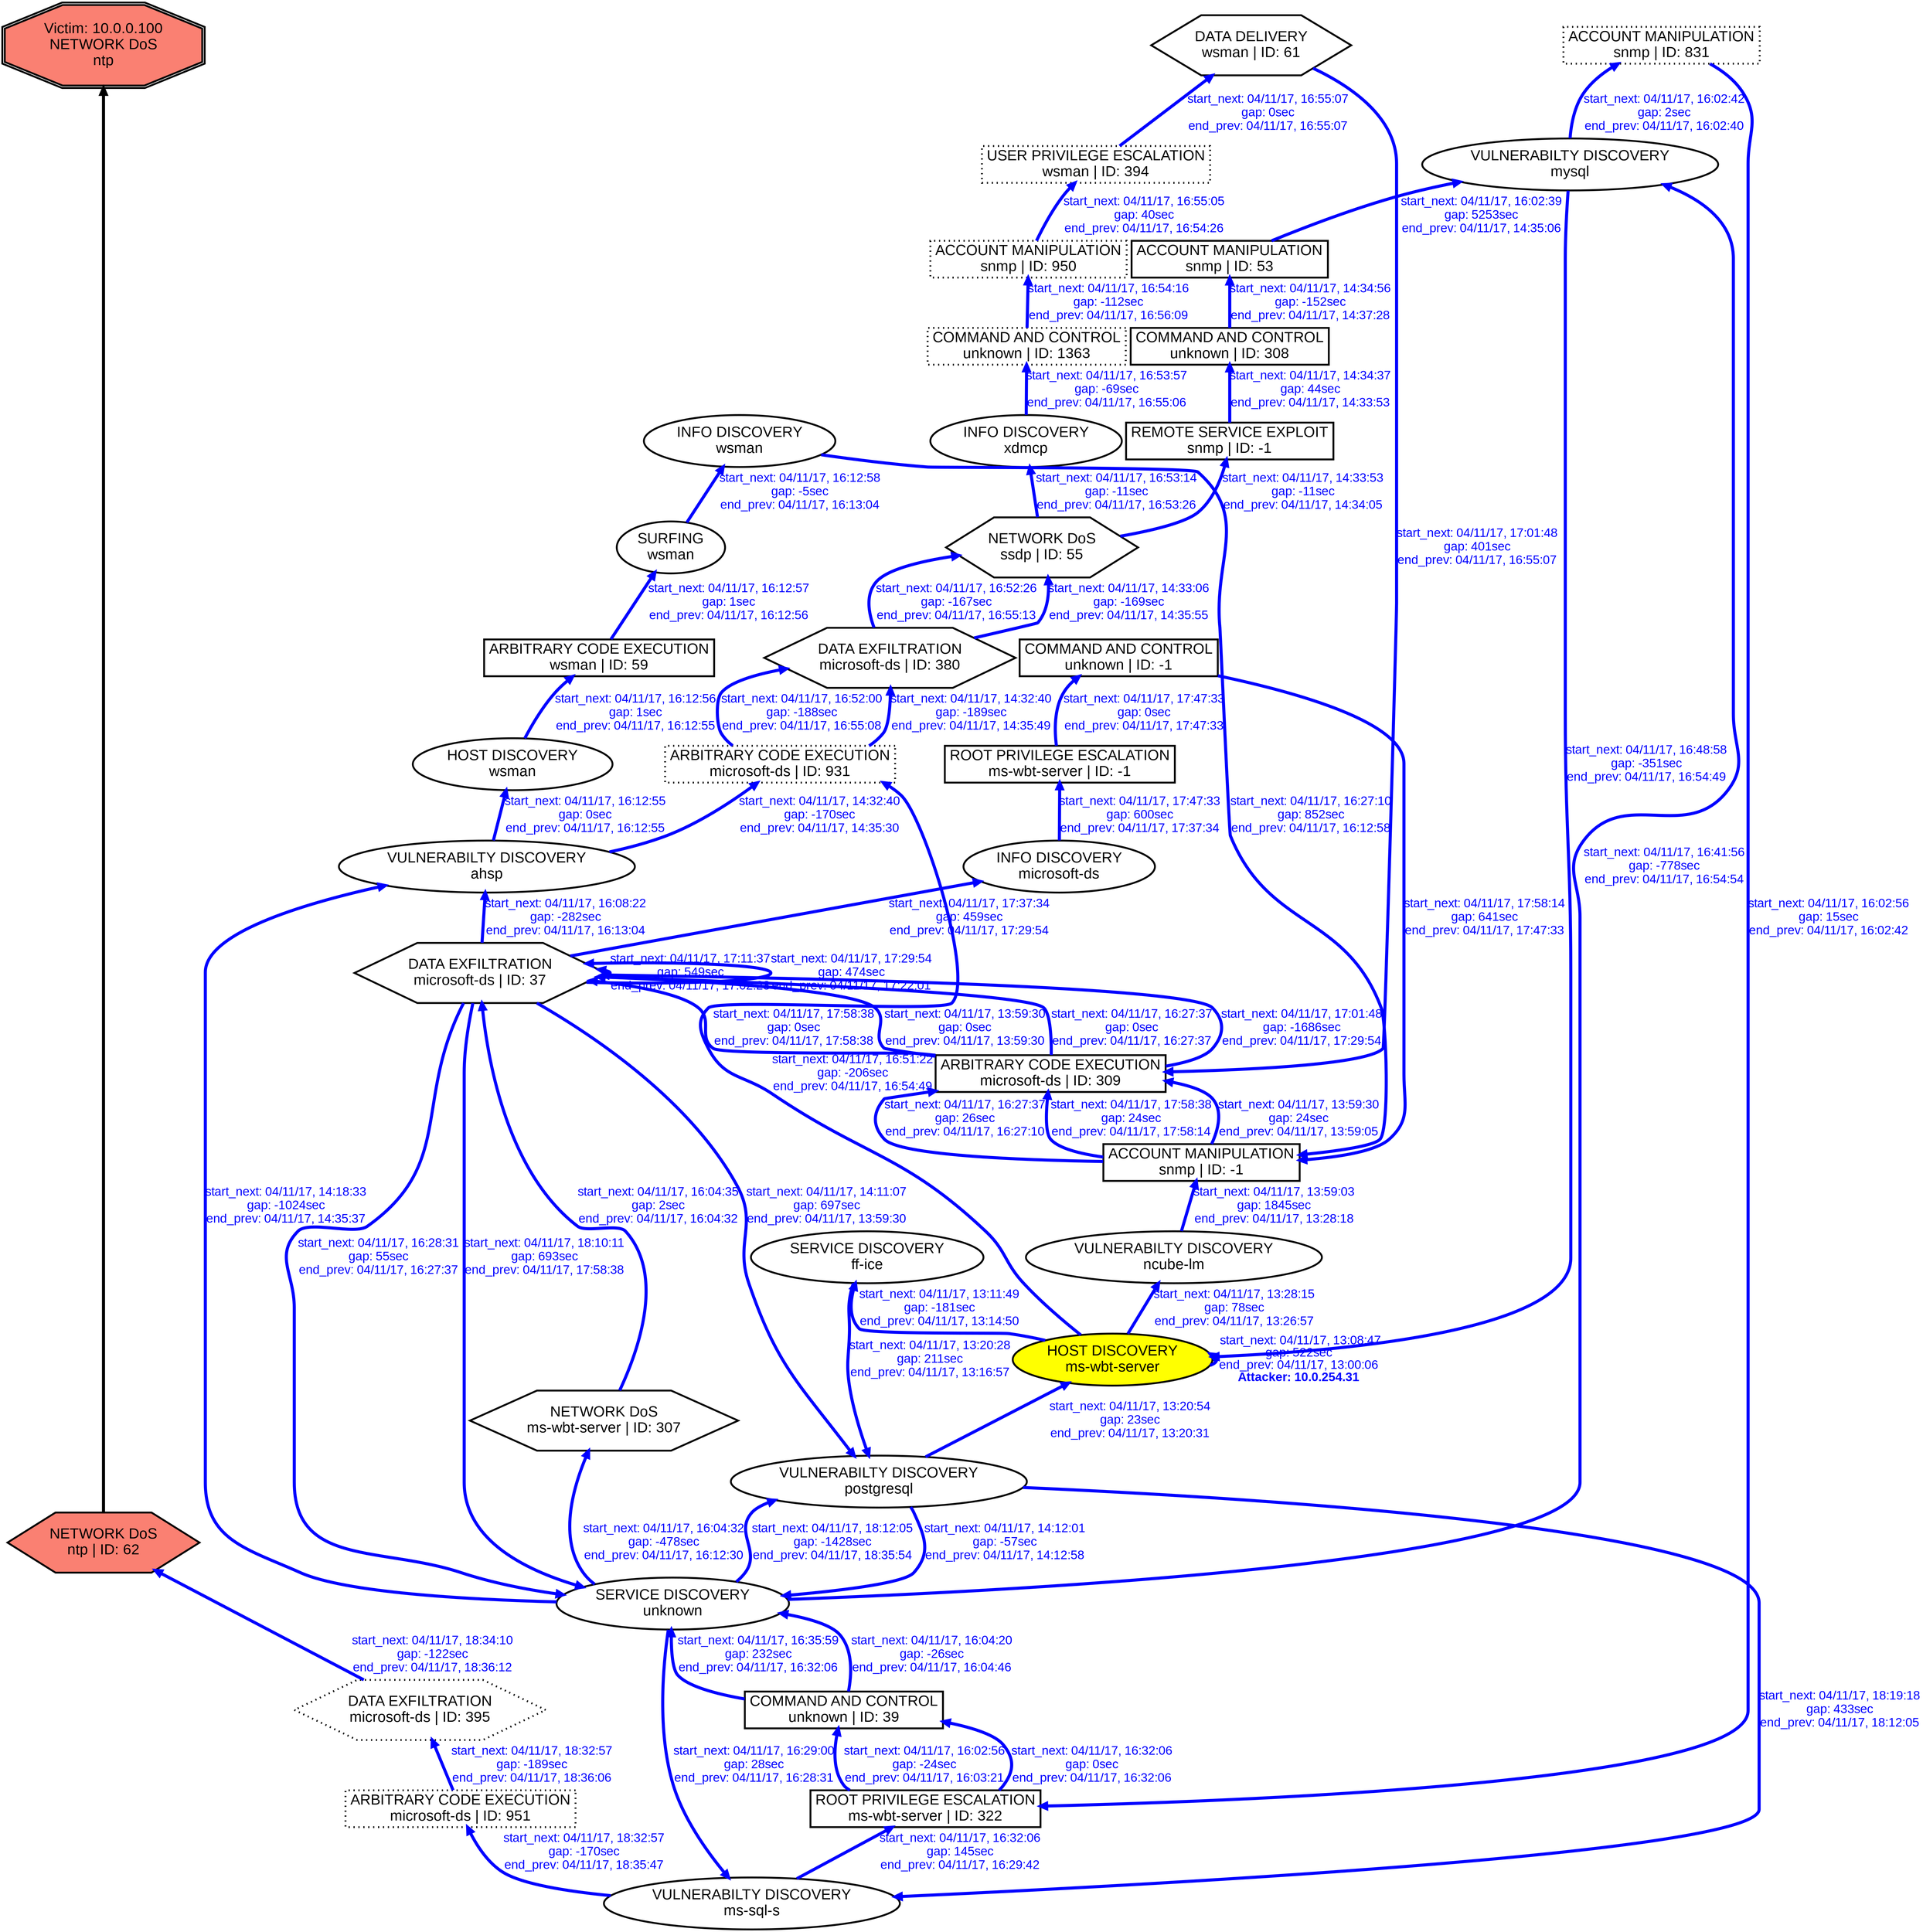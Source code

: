 digraph NETWORKDOSntp {
rankdir="BT"; 
 graph [ nodesep="0.1", ranksep="0.02"] 
 node [ fontname=Arial, fontsize=24,penwidth=3]; 
 edge [ fontname=Arial, fontsize=20,penwidth=5 ];
"Victim: 10.0.0.100
NETWORK DoS
ntp" [shape=doubleoctagon, style=filled, fillcolor=salmon];
{ rank = max; "Victim: 10.0.0.100
NETWORK DoS
ntp"}
"NETWORK DoS
ntp | ID: 62" -> "Victim: 10.0.0.100
NETWORK DoS
ntp"
"NETWORK DoS
ntp | ID: 62" [style=filled, fillcolor= salmon]
{ rank=same; "NETWORK DoS
ntp | ID: 62"}
"HOST DISCOVERY
ms-wbt-server" [style=filled, fillcolor= yellow]
"HOST DISCOVERY
ms-wbt-server" -> "HOST DISCOVERY
ms-wbt-server" [ color=blue] [label=<<font color="blue"> start_next: 04/11/17, 13:08:47<br/>gap: 522sec<br/>end_prev: 04/11/17, 13:00:06</font><br/><font color="blue"><b>Attacker: 10.0.254.31</b></font>>]
"HOST DISCOVERY
ms-wbt-server" -> "SERVICE DISCOVERY
ff-ice" [ label="start_next: 04/11/17, 13:11:49
gap: -181sec
end_prev: 04/11/17, 13:14:50"][ fontcolor="blue" color=blue]
"SERVICE DISCOVERY
ff-ice" -> "VULNERABILTY DISCOVERY
postgresql" [ label="start_next: 04/11/17, 13:20:28
gap: 211sec
end_prev: 04/11/17, 13:16:57"][ fontcolor="blue" color=blue]
"VULNERABILTY DISCOVERY
postgresql" -> "HOST DISCOVERY
ms-wbt-server" [ label="start_next: 04/11/17, 13:20:54
gap: 23sec
end_prev: 04/11/17, 13:20:31"][ fontcolor="blue" color=blue]
"HOST DISCOVERY
ms-wbt-server" -> "VULNERABILTY DISCOVERY
ncube-lm" [ label="start_next: 04/11/17, 13:28:15
gap: 78sec
end_prev: 04/11/17, 13:26:57"][ fontcolor="blue" color=blue]
"VULNERABILTY DISCOVERY
ncube-lm" -> "ACCOUNT MANIPULATION
snmp | ID: -1" [ label="start_next: 04/11/17, 13:59:03
gap: 1845sec
end_prev: 04/11/17, 13:28:18"][ fontcolor="blue" color=blue]
"ACCOUNT MANIPULATION
snmp | ID: -1" -> "ARBITRARY CODE EXECUTION
microsoft-ds | ID: 309" [ label="start_next: 04/11/17, 13:59:30
gap: 24sec
end_prev: 04/11/17, 13:59:05"][ fontcolor="blue" color=blue]
"ARBITRARY CODE EXECUTION
microsoft-ds | ID: 309" -> "DATA EXFILTRATION
microsoft-ds | ID: 37" [ label="start_next: 04/11/17, 13:59:30
gap: 0sec
end_prev: 04/11/17, 13:59:30"][ fontcolor="blue" color=blue]
"DATA EXFILTRATION
microsoft-ds | ID: 37" -> "VULNERABILTY DISCOVERY
postgresql" [ label="start_next: 04/11/17, 14:11:07
gap: 697sec
end_prev: 04/11/17, 13:59:30"][ fontcolor="blue" color=blue]
"VULNERABILTY DISCOVERY
postgresql" -> "SERVICE DISCOVERY
unknown" [ label="start_next: 04/11/17, 14:12:01
gap: -57sec
end_prev: 04/11/17, 14:12:58"][ fontcolor="blue" color=blue]
"SERVICE DISCOVERY
unknown" -> "VULNERABILTY DISCOVERY
ahsp" [ label="start_next: 04/11/17, 14:18:33
gap: -1024sec
end_prev: 04/11/17, 14:35:37"][ fontcolor="blue" color=blue]
"VULNERABILTY DISCOVERY
ahsp" -> "ARBITRARY CODE EXECUTION
microsoft-ds | ID: 931" [ label="start_next: 04/11/17, 14:32:40
gap: -170sec
end_prev: 04/11/17, 14:35:30"][ fontcolor="blue" color=blue]
"ARBITRARY CODE EXECUTION
microsoft-ds | ID: 931" -> "DATA EXFILTRATION
microsoft-ds | ID: 380" [ label="start_next: 04/11/17, 14:32:40
gap: -189sec
end_prev: 04/11/17, 14:35:49"][ fontcolor="blue" color=blue]
"DATA EXFILTRATION
microsoft-ds | ID: 380" -> "NETWORK DoS
ssdp | ID: 55" [ label="start_next: 04/11/17, 14:33:06
gap: -169sec
end_prev: 04/11/17, 14:35:55"][ fontcolor="blue" color=blue]
"NETWORK DoS
ssdp | ID: 55" -> "REMOTE SERVICE EXPLOIT
snmp | ID: -1" [ label="start_next: 04/11/17, 14:33:53
gap: -11sec
end_prev: 04/11/17, 14:34:05"][ fontcolor="blue" color=blue]
"REMOTE SERVICE EXPLOIT
snmp | ID: -1" -> "COMMAND AND CONTROL
unknown | ID: 308" [ label="start_next: 04/11/17, 14:34:37
gap: 44sec
end_prev: 04/11/17, 14:33:53"][ fontcolor="blue" color=blue]
"COMMAND AND CONTROL
unknown | ID: 308" -> "ACCOUNT MANIPULATION
snmp | ID: 53" [ label="start_next: 04/11/17, 14:34:56
gap: -152sec
end_prev: 04/11/17, 14:37:28"][ fontcolor="blue" color=blue]
"ACCOUNT MANIPULATION
snmp | ID: 53" -> "VULNERABILTY DISCOVERY
mysql" [ label="start_next: 04/11/17, 16:02:39
gap: 5253sec
end_prev: 04/11/17, 14:35:06"][ fontcolor="blue" color=blue]
"VULNERABILTY DISCOVERY
mysql" -> "ACCOUNT MANIPULATION
snmp | ID: 831" [ label="start_next: 04/11/17, 16:02:42
gap: 2sec
end_prev: 04/11/17, 16:02:40"][ fontcolor="blue" color=blue]
"ACCOUNT MANIPULATION
snmp | ID: 831" -> "ROOT PRIVILEGE ESCALATION
ms-wbt-server | ID: 322" [ label="start_next: 04/11/17, 16:02:56
gap: 15sec
end_prev: 04/11/17, 16:02:42"][ fontcolor="blue" color=blue]
"ROOT PRIVILEGE ESCALATION
ms-wbt-server | ID: 322" -> "COMMAND AND CONTROL
unknown | ID: 39" [ label="start_next: 04/11/17, 16:02:56
gap: -24sec
end_prev: 04/11/17, 16:03:21"][ fontcolor="blue" color=blue]
"COMMAND AND CONTROL
unknown | ID: 39" -> "SERVICE DISCOVERY
unknown" [ label="start_next: 04/11/17, 16:04:20
gap: -26sec
end_prev: 04/11/17, 16:04:46"][ fontcolor="blue" color=blue]
"SERVICE DISCOVERY
unknown" -> "NETWORK DoS
ms-wbt-server | ID: 307" [ label="start_next: 04/11/17, 16:04:32
gap: -478sec
end_prev: 04/11/17, 16:12:30"][ fontcolor="blue" color=blue]
"NETWORK DoS
ms-wbt-server | ID: 307" -> "DATA EXFILTRATION
microsoft-ds | ID: 37" [ label="start_next: 04/11/17, 16:04:35
gap: 2sec
end_prev: 04/11/17, 16:04:32"][ fontcolor="blue" color=blue]
"DATA EXFILTRATION
microsoft-ds | ID: 37" -> "VULNERABILTY DISCOVERY
ahsp" [ label="start_next: 04/11/17, 16:08:22
gap: -282sec
end_prev: 04/11/17, 16:13:04"][ fontcolor="blue" color=blue]
"VULNERABILTY DISCOVERY
ahsp" -> "HOST DISCOVERY
wsman" [ label="start_next: 04/11/17, 16:12:55
gap: 0sec
end_prev: 04/11/17, 16:12:55"][ fontcolor="blue" color=blue]
"HOST DISCOVERY
wsman" -> "ARBITRARY CODE EXECUTION
wsman | ID: 59" [ label="start_next: 04/11/17, 16:12:56
gap: 1sec
end_prev: 04/11/17, 16:12:55"][ fontcolor="blue" color=blue]
"ARBITRARY CODE EXECUTION
wsman | ID: 59" -> "SURFING
wsman" [ label="start_next: 04/11/17, 16:12:57
gap: 1sec
end_prev: 04/11/17, 16:12:56"][ fontcolor="blue" color=blue]
"SURFING
wsman" -> "INFO DISCOVERY
wsman" [ label="start_next: 04/11/17, 16:12:58
gap: -5sec
end_prev: 04/11/17, 16:13:04"][ fontcolor="blue" color=blue]
"INFO DISCOVERY
wsman" -> "ACCOUNT MANIPULATION
snmp | ID: -1" [ label="start_next: 04/11/17, 16:27:10
gap: 852sec
end_prev: 04/11/17, 16:12:58"][ fontcolor="blue" color=blue]
"ACCOUNT MANIPULATION
snmp | ID: -1" -> "ARBITRARY CODE EXECUTION
microsoft-ds | ID: 309" [ label="start_next: 04/11/17, 16:27:37
gap: 26sec
end_prev: 04/11/17, 16:27:10"][ fontcolor="blue" color=blue]
"ARBITRARY CODE EXECUTION
microsoft-ds | ID: 309" -> "DATA EXFILTRATION
microsoft-ds | ID: 37" [ label="start_next: 04/11/17, 16:27:37
gap: 0sec
end_prev: 04/11/17, 16:27:37"][ fontcolor="blue" color=blue]
"DATA EXFILTRATION
microsoft-ds | ID: 37" -> "SERVICE DISCOVERY
unknown" [ label="start_next: 04/11/17, 16:28:31
gap: 55sec
end_prev: 04/11/17, 16:27:37"][ fontcolor="blue" color=blue]
"SERVICE DISCOVERY
unknown" -> "VULNERABILTY DISCOVERY
ms-sql-s" [ label="start_next: 04/11/17, 16:29:00
gap: 28sec
end_prev: 04/11/17, 16:28:31"][ fontcolor="blue" color=blue]
"VULNERABILTY DISCOVERY
ms-sql-s" -> "ROOT PRIVILEGE ESCALATION
ms-wbt-server | ID: 322" [ label="start_next: 04/11/17, 16:32:06
gap: 145sec
end_prev: 04/11/17, 16:29:42"][ fontcolor="blue" color=blue]
"ROOT PRIVILEGE ESCALATION
ms-wbt-server | ID: 322" -> "COMMAND AND CONTROL
unknown | ID: 39" [ label="start_next: 04/11/17, 16:32:06
gap: 0sec
end_prev: 04/11/17, 16:32:06"][ fontcolor="blue" color=blue]
"COMMAND AND CONTROL
unknown | ID: 39" -> "SERVICE DISCOVERY
unknown" [ label="start_next: 04/11/17, 16:35:59
gap: 232sec
end_prev: 04/11/17, 16:32:06"][ fontcolor="blue" color=blue]
"SERVICE DISCOVERY
unknown" -> "VULNERABILTY DISCOVERY
mysql" [ label="start_next: 04/11/17, 16:41:56
gap: -778sec
end_prev: 04/11/17, 16:54:54"][ fontcolor="blue" color=blue]
"VULNERABILTY DISCOVERY
mysql" -> "HOST DISCOVERY
ms-wbt-server" [ label="start_next: 04/11/17, 16:48:58
gap: -351sec
end_prev: 04/11/17, 16:54:49"][ fontcolor="blue" color=blue]
"HOST DISCOVERY
ms-wbt-server" -> "ARBITRARY CODE EXECUTION
microsoft-ds | ID: 931" [ label="start_next: 04/11/17, 16:51:22
gap: -206sec
end_prev: 04/11/17, 16:54:49"][ fontcolor="blue" color=blue]
"ARBITRARY CODE EXECUTION
microsoft-ds | ID: 931" -> "DATA EXFILTRATION
microsoft-ds | ID: 380" [ label="start_next: 04/11/17, 16:52:00
gap: -188sec
end_prev: 04/11/17, 16:55:08"][ fontcolor="blue" color=blue]
"DATA EXFILTRATION
microsoft-ds | ID: 380" -> "NETWORK DoS
ssdp | ID: 55" [ label="start_next: 04/11/17, 16:52:26
gap: -167sec
end_prev: 04/11/17, 16:55:13"][ fontcolor="blue" color=blue]
"NETWORK DoS
ssdp | ID: 55" -> "INFO DISCOVERY
xdmcp" [ label="start_next: 04/11/17, 16:53:14
gap: -11sec
end_prev: 04/11/17, 16:53:26"][ fontcolor="blue" color=blue]
"INFO DISCOVERY
xdmcp" -> "COMMAND AND CONTROL
unknown | ID: 1363" [ label="start_next: 04/11/17, 16:53:57
gap: -69sec
end_prev: 04/11/17, 16:55:06"][ fontcolor="blue" color=blue]
"COMMAND AND CONTROL
unknown | ID: 1363" -> "ACCOUNT MANIPULATION
snmp | ID: 950" [ label="start_next: 04/11/17, 16:54:16
gap: -112sec
end_prev: 04/11/17, 16:56:09"][ fontcolor="blue" color=blue]
"ACCOUNT MANIPULATION
snmp | ID: 950" -> "USER PRIVILEGE ESCALATION
wsman | ID: 394" [ label="start_next: 04/11/17, 16:55:05
gap: 40sec
end_prev: 04/11/17, 16:54:26"][ fontcolor="blue" color=blue]
"USER PRIVILEGE ESCALATION
wsman | ID: 394" -> "DATA DELIVERY
wsman | ID: 61" [ label="start_next: 04/11/17, 16:55:07
gap: 0sec
end_prev: 04/11/17, 16:55:07"][ fontcolor="blue" color=blue]
"DATA DELIVERY
wsman | ID: 61" -> "ARBITRARY CODE EXECUTION
microsoft-ds | ID: 309" [ label="start_next: 04/11/17, 17:01:48
gap: 401sec
end_prev: 04/11/17, 16:55:07"][ fontcolor="blue" color=blue]
"ARBITRARY CODE EXECUTION
microsoft-ds | ID: 309" -> "DATA EXFILTRATION
microsoft-ds | ID: 37" [ label="start_next: 04/11/17, 17:01:48
gap: -1686sec
end_prev: 04/11/17, 17:29:54"][ fontcolor="blue" color=blue]
"DATA EXFILTRATION
microsoft-ds | ID: 37" -> "DATA EXFILTRATION
microsoft-ds | ID: 37" [ label="start_next: 04/11/17, 17:11:37
gap: 549sec
end_prev: 04/11/17, 17:02:28"][ fontcolor="blue" color=blue]
"DATA EXFILTRATION
microsoft-ds | ID: 37" -> "DATA EXFILTRATION
microsoft-ds | ID: 37" [ label="start_next: 04/11/17, 17:29:54
gap: 474sec
end_prev: 04/11/17, 17:22:01"][ fontcolor="blue" color=blue]
"DATA EXFILTRATION
microsoft-ds | ID: 37" -> "INFO DISCOVERY
microsoft-ds" [ label="start_next: 04/11/17, 17:37:34
gap: 459sec
end_prev: 04/11/17, 17:29:54"][ fontcolor="blue" color=blue]
"INFO DISCOVERY
microsoft-ds" -> "ROOT PRIVILEGE ESCALATION
ms-wbt-server | ID: -1" [ label="start_next: 04/11/17, 17:47:33
gap: 600sec
end_prev: 04/11/17, 17:37:34"][ fontcolor="blue" color=blue]
"ROOT PRIVILEGE ESCALATION
ms-wbt-server | ID: -1" -> "COMMAND AND CONTROL
unknown | ID: -1" [ label="start_next: 04/11/17, 17:47:33
gap: 0sec
end_prev: 04/11/17, 17:47:33"][ fontcolor="blue" color=blue]
"COMMAND AND CONTROL
unknown | ID: -1" -> "ACCOUNT MANIPULATION
snmp | ID: -1" [ label="start_next: 04/11/17, 17:58:14
gap: 641sec
end_prev: 04/11/17, 17:47:33"][ fontcolor="blue" color=blue]
"ACCOUNT MANIPULATION
snmp | ID: -1" -> "ARBITRARY CODE EXECUTION
microsoft-ds | ID: 309" [ label="start_next: 04/11/17, 17:58:38
gap: 24sec
end_prev: 04/11/17, 17:58:14"][ fontcolor="blue" color=blue]
"ARBITRARY CODE EXECUTION
microsoft-ds | ID: 309" -> "DATA EXFILTRATION
microsoft-ds | ID: 37" [ label="start_next: 04/11/17, 17:58:38
gap: 0sec
end_prev: 04/11/17, 17:58:38"][ fontcolor="blue" color=blue]
"DATA EXFILTRATION
microsoft-ds | ID: 37" -> "SERVICE DISCOVERY
unknown" [ label="start_next: 04/11/17, 18:10:11
gap: 693sec
end_prev: 04/11/17, 17:58:38"][ fontcolor="blue" color=blue]
"SERVICE DISCOVERY
unknown" -> "VULNERABILTY DISCOVERY
postgresql" [ label="start_next: 04/11/17, 18:12:05
gap: -1428sec
end_prev: 04/11/17, 18:35:54"][ fontcolor="blue" color=blue]
"VULNERABILTY DISCOVERY
postgresql" -> "VULNERABILTY DISCOVERY
ms-sql-s" [ label="start_next: 04/11/17, 18:19:18
gap: 433sec
end_prev: 04/11/17, 18:12:05"][ fontcolor="blue" color=blue]
"VULNERABILTY DISCOVERY
ms-sql-s" -> "ARBITRARY CODE EXECUTION
microsoft-ds | ID: 951" [ label="start_next: 04/11/17, 18:32:57
gap: -170sec
end_prev: 04/11/17, 18:35:47"][ fontcolor="blue" color=blue]
"ARBITRARY CODE EXECUTION
microsoft-ds | ID: 951" -> "DATA EXFILTRATION
microsoft-ds | ID: 395" [ label="start_next: 04/11/17, 18:32:57
gap: -189sec
end_prev: 04/11/17, 18:36:06"][ fontcolor="blue" color=blue]
"DATA EXFILTRATION
microsoft-ds | ID: 395" -> "NETWORK DoS
ntp | ID: 62" [ label="start_next: 04/11/17, 18:34:10
gap: -122sec
end_prev: 04/11/17, 18:36:12"][ fontcolor="blue" color=blue]
"HOST DISCOVERY
ms-wbt-server" [shape=oval]
"HOST DISCOVERY
ms-wbt-server" [tooltip="ET SCAN Behavioral Unusually fast Terminal Server Traffic Potential Scan or Infection (Inbound)"]
"SERVICE DISCOVERY
ff-ice" [shape=oval]
"SERVICE DISCOVERY
ff-ice" [tooltip="ET SCAN Potential VNC Scan 5900-5920"]
"VULNERABILTY DISCOVERY
postgresql" [shape=oval]
"VULNERABILTY DISCOVERY
postgresql" [tooltip="ET POLICY Suspicious inbound to mySQL port 3306
ET POLICY Suspicious inbound to PostgreSQL port 5432"]
"VULNERABILTY DISCOVERY
ncube-lm" [shape=oval]
"VULNERABILTY DISCOVERY
ncube-lm" [tooltip="ET POLICY Suspicious inbound to Oracle SQL port 1521"]
"ACCOUNT MANIPULATION
snmp | ID: -1" [shape=box]
"ACCOUNT MANIPULATION
snmp | ID: -1" [tooltip="GPL SNMP public access udp"]
"ARBITRARY CODE EXECUTION
microsoft-ds | ID: 309" [shape=box]
"ARBITRARY CODE EXECUTION
microsoft-ds | ID: 309" [tooltip="GPL NETBIOS SMB-DS Session Setup NTMLSSP unicode asn1 overflow attempt
GPL NETBIOS SMB-DS Session Setup NTMLSSP asn1 overflow attempt"]
"DATA EXFILTRATION
microsoft-ds | ID: 37" [shape=hexagon]
"DATA EXFILTRATION
microsoft-ds | ID: 37" [tooltip="GPL NETBIOS SMB-DS D$ share access
GPL NETBIOS SMB-DS IPC$ share access
GPL NETBIOS SMB-DS IPC$ unicode share access
ET WEB_SPECIFIC_APPS PHP-CGI query string parameter vulnerability
GPL NETBIOS SMB-DS C$ unicode share access
GPL NETBIOS SMB-DS ADMIN$ share access
GPL NETBIOS SMB-DS C$ share access"]
"SERVICE DISCOVERY
unknown" [shape=oval]
"SERVICE DISCOVERY
unknown" [tooltip="ET SCAN NMAP OS Detection Probe
ET SCAN Potential VNC Scan 5800-5820
ET SCAN Behavioral Unusual Port 445 traffic Potential Scan or Infection
ET SCAN Potential VNC Scan 5900-5920"]
"VULNERABILTY DISCOVERY
ahsp" [shape=oval]
"VULNERABILTY DISCOVERY
ahsp" [tooltip="ET POLICY Suspicious inbound to mySQL port 3306
ET POLICY Suspicious inbound to mSQL port 4333
ET POLICY Suspicious inbound to MSSQL port 1433
ET POLICY Suspicious inbound to Oracle SQL port 1521
ET SCAN Nessus User Agent
ET POLICY Suspicious inbound to PostgreSQL port 5432
ET SCAN Nikto Web App Scan in Progress"]
"ARBITRARY CODE EXECUTION
microsoft-ds | ID: 931" [style="dotted", shape=box]
"ARBITRARY CODE EXECUTION
microsoft-ds | ID: 931" [tooltip="GPL NETBIOS DCERPC Remote Activation bind attempt
GPL NETBIOS DCERPC IActivation little endian bind attempt
GPL NETBIOS SMB-DS Session Setup NTMLSSP asn1 overflow attempt
GPL MISC UPnP malformed advertisement
GPL NETBIOS SMB-DS Session Setup NTMLSSP unicode asn1 overflow attempt"]
"DATA EXFILTRATION
microsoft-ds | ID: 380" [shape=hexagon]
"DATA EXFILTRATION
microsoft-ds | ID: 380" [tooltip="GPL NETBIOS SMB-DS IPC$ unicode share access
ET WEB_SPECIFIC_APPS PHP-CGI query string parameter vulnerability"]
"NETWORK DoS
ssdp | ID: 55" [shape=hexagon]
"NETWORK DoS
ssdp | ID: 55" [tooltip="ET DOS Possible SSDP Amplification Scan in Progress
ET DOS Microsoft Remote Desktop (RDP) Syn then Reset 30 Second DoS Attempt
ET DOS Possible NTP DDoS Inbound Frequent Un-Authed MON_LIST Requests IMPL 0x03"]
"REMOTE SERVICE EXPLOIT
snmp | ID: -1" [shape=box]
"REMOTE SERVICE EXPLOIT
snmp | ID: -1" [tooltip="ET SNMP Samsung Printer SNMP Hardcode RW Community String"]
"COMMAND AND CONTROL
unknown | ID: 308" [shape=box]
"COMMAND AND CONTROL
unknown | ID: 308" [tooltip="ET POLICY RDP connection confirm"]
"ACCOUNT MANIPULATION
snmp | ID: 53" [shape=box]
"ACCOUNT MANIPULATION
snmp | ID: 53" [tooltip="GPL SNMP private access udp
GPL SNMP public access udp"]
"VULNERABILTY DISCOVERY
mysql" [shape=oval]
"VULNERABILTY DISCOVERY
mysql" [tooltip="ET POLICY Suspicious inbound to mySQL port 3306
ET POLICY Suspicious inbound to mSQL port 4333
ET POLICY Suspicious inbound to MSSQL port 1433
ET POLICY Suspicious inbound to Oracle SQL port 1521
ET SCAN Nessus User Agent
ET POLICY Suspicious inbound to PostgreSQL port 5432"]
"ACCOUNT MANIPULATION
snmp | ID: 831" [style="dotted", shape=box]
"ACCOUNT MANIPULATION
snmp | ID: 831" [tooltip="GPL SNMP public access udp"]
"ROOT PRIVILEGE ESCALATION
ms-wbt-server | ID: 322" [shape=box]
"ROOT PRIVILEGE ESCALATION
ms-wbt-server | ID: 322" [tooltip="ET POLICY MS Terminal Server Root login"]
"COMMAND AND CONTROL
unknown | ID: 39" [shape=box]
"COMMAND AND CONTROL
unknown | ID: 39" [tooltip="ET POLICY RDP connection confirm"]
"NETWORK DoS
ms-wbt-server | ID: 307" [shape=hexagon]
"NETWORK DoS
ms-wbt-server | ID: 307" [tooltip="ET DOS Microsoft Remote Desktop (RDP) Syn then Reset 30 Second DoS Attempt"]
"HOST DISCOVERY
wsman" [shape=oval]
"HOST DISCOVERY
wsman" [tooltip="ET SCAN Possible Nmap User-Agent Observed
ET SCAN Nmap Scripting Engine User-Agent Detected (Nmap Scripting Engine)"]
"ARBITRARY CODE EXECUTION
wsman | ID: 59" [shape=box]
"ARBITRARY CODE EXECUTION
wsman | ID: 59" [tooltip="ET CURRENT_EVENTS QNAP Shellshock CVE-2014-6271"]
"SURFING
wsman" [shape=oval]
"SURFING
wsman" [tooltip="ET WEB_SERVER WEB-PHP phpinfo access"]
"INFO DISCOVERY
wsman" [shape=oval]
"INFO DISCOVERY
wsman" [tooltip="GPL WEB_SERVER globals.pl access"]
"VULNERABILTY DISCOVERY
ms-sql-s" [shape=oval]
"VULNERABILTY DISCOVERY
ms-sql-s" [tooltip="ET POLICY Suspicious inbound to mySQL port 3306
ET POLICY Suspicious inbound to mSQL port 4333
ET POLICY Suspicious inbound to MSSQL port 1433
ET POLICY Suspicious inbound to Oracle SQL port 1521
ET SCAN Nessus User Agent
ET POLICY Suspicious inbound to PostgreSQL port 5432"]
"INFO DISCOVERY
xdmcp" [shape=oval]
"INFO DISCOVERY
xdmcp" [tooltip="GPL WEB_SERVER mod_gzip_status access
GPL RPC xdmcp info query"]
"COMMAND AND CONTROL
unknown | ID: 1363" [style="dotted", shape=box]
"COMMAND AND CONTROL
unknown | ID: 1363" [tooltip="ET POLICY RDP connection confirm"]
"ACCOUNT MANIPULATION
snmp | ID: 950" [style="dotted", shape=box]
"ACCOUNT MANIPULATION
snmp | ID: 950" [tooltip="GPL SNMP private access udp
GPL SNMP public access udp"]
"USER PRIVILEGE ESCALATION
wsman | ID: 394" [style="dotted", shape=box]
"USER PRIVILEGE ESCALATION
wsman | ID: 394" [tooltip="ET POLICY Outgoing Basic Auth Base64 HTTP Password detected unencrypted
ET POLICY Incoming Basic Auth Base64 HTTP Password detected unencrypted"]
"DATA DELIVERY
wsman | ID: 61" [shape=hexagon]
"DATA DELIVERY
wsman | ID: 61" [tooltip="GPL WEB_SERVER perl post attempt"]
"INFO DISCOVERY
microsoft-ds" [shape=oval]
"INFO DISCOVERY
microsoft-ds" [tooltip="ET ATTACK_RESPONSE Net User Command Response"]
"ROOT PRIVILEGE ESCALATION
ms-wbt-server | ID: -1" [shape=box]
"ROOT PRIVILEGE ESCALATION
ms-wbt-server | ID: -1" [tooltip="ET POLICY MS Terminal Server Root login"]
"COMMAND AND CONTROL
unknown | ID: -1" [shape=box]
"COMMAND AND CONTROL
unknown | ID: -1" [tooltip="ET POLICY RDP connection confirm"]
"ARBITRARY CODE EXECUTION
microsoft-ds | ID: 951" [style="dotted", shape=box]
"ARBITRARY CODE EXECUTION
microsoft-ds | ID: 951" [tooltip="GPL MISC UPnP malformed advertisement
GPL NETBIOS SMB-DS Session Setup NTMLSSP unicode asn1 overflow attempt"]
"DATA EXFILTRATION
microsoft-ds | ID: 395" [style="dotted", shape=hexagon]
"DATA EXFILTRATION
microsoft-ds | ID: 395" [tooltip="GPL NETBIOS SMB-DS IPC$ unicode share access
ET WEB_SPECIFIC_APPS PHP-CGI query string parameter vulnerability"]
"NETWORK DoS
ntp | ID: 62" [shape=hexagon]
"NETWORK DoS
ntp | ID: 62" [tooltip="ET DOS Microsoft Remote Desktop (RDP) Syn then Reset 30 Second DoS Attempt
ET DOS Possible NTP DDoS Inbound Frequent Un-Authed MON_LIST Requests IMPL 0x03"]
}
